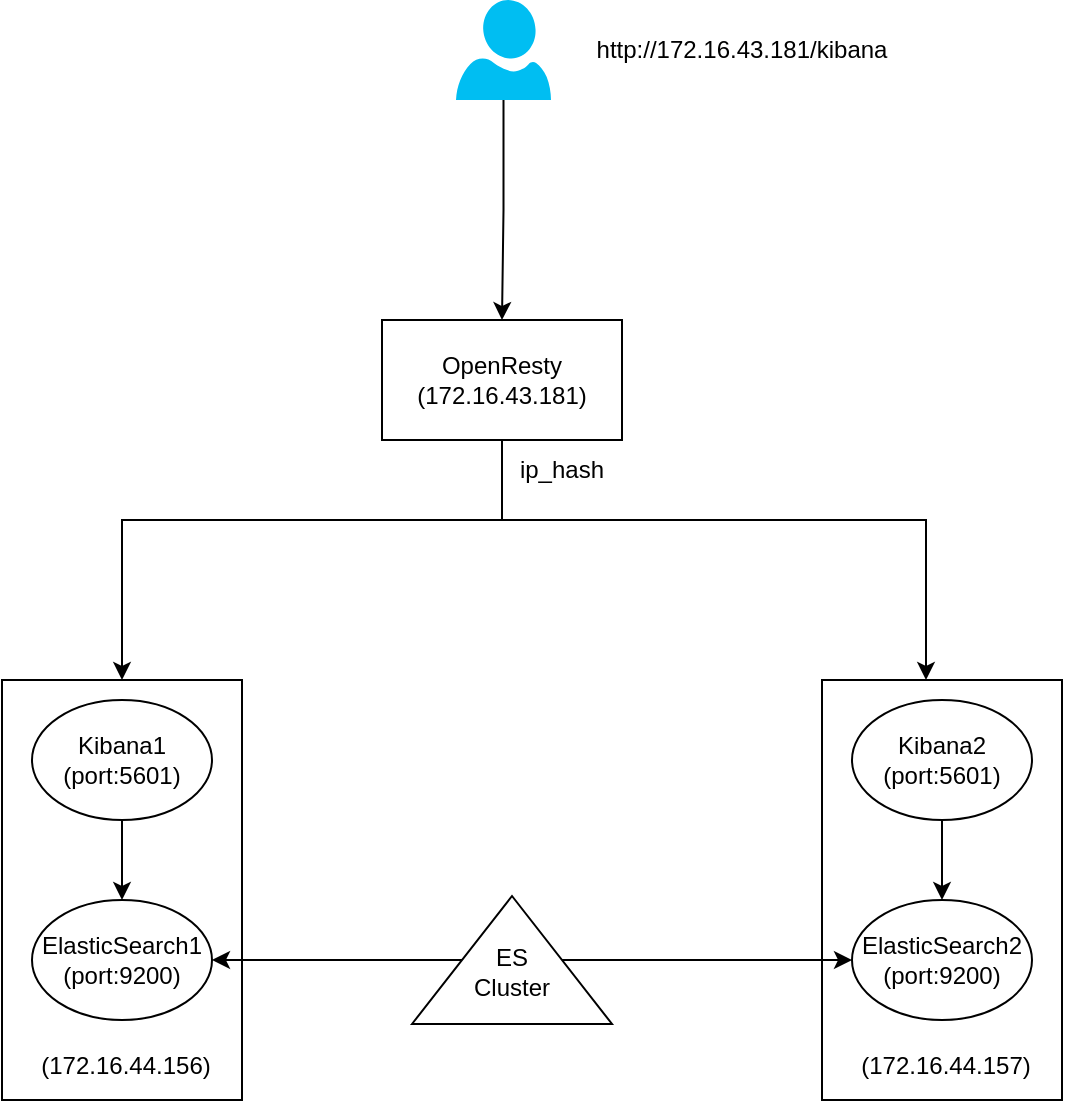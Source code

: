 <mxfile version="20.2.3" type="github">
  <diagram id="I6TFV_5f039kO9EnsUEM" name="Page-1">
    <mxGraphModel dx="1422" dy="762" grid="1" gridSize="10" guides="1" tooltips="1" connect="1" arrows="1" fold="1" page="1" pageScale="1" pageWidth="827" pageHeight="1169" math="0" shadow="0">
      <root>
        <mxCell id="0" />
        <mxCell id="1" parent="0" />
        <mxCell id="8-Tio40MnTTA8AeTwKHO-5" style="edgeStyle=orthogonalEdgeStyle;rounded=0;orthogonalLoop=1;jettySize=auto;html=1;entryX=0.5;entryY=0;entryDx=0;entryDy=0;" edge="1" parent="1" source="8-Tio40MnTTA8AeTwKHO-1">
          <mxGeometry relative="1" as="geometry">
            <mxPoint x="220" y="360" as="targetPoint" />
            <Array as="points">
              <mxPoint x="410" y="280" />
              <mxPoint x="220" y="280" />
            </Array>
          </mxGeometry>
        </mxCell>
        <mxCell id="8-Tio40MnTTA8AeTwKHO-6" style="edgeStyle=orthogonalEdgeStyle;rounded=0;orthogonalLoop=1;jettySize=auto;html=1;exitX=0.5;exitY=1;exitDx=0;exitDy=0;entryX=0.5;entryY=0;entryDx=0;entryDy=0;" edge="1" parent="1" source="8-Tio40MnTTA8AeTwKHO-1">
          <mxGeometry relative="1" as="geometry">
            <mxPoint x="622" y="360" as="targetPoint" />
            <Array as="points">
              <mxPoint x="410" y="280" />
              <mxPoint x="622" y="280" />
            </Array>
          </mxGeometry>
        </mxCell>
        <mxCell id="8-Tio40MnTTA8AeTwKHO-1" value="OpenResty&lt;br&gt;(172.16.43.181)" style="rounded=0;whiteSpace=wrap;html=1;" vertex="1" parent="1">
          <mxGeometry x="350" y="180" width="120" height="60" as="geometry" />
        </mxCell>
        <mxCell id="8-Tio40MnTTA8AeTwKHO-8" style="edgeStyle=orthogonalEdgeStyle;rounded=0;orthogonalLoop=1;jettySize=auto;html=1;" edge="1" parent="1" source="8-Tio40MnTTA8AeTwKHO-4" target="8-Tio40MnTTA8AeTwKHO-1">
          <mxGeometry relative="1" as="geometry" />
        </mxCell>
        <mxCell id="8-Tio40MnTTA8AeTwKHO-4" value="" style="verticalLabelPosition=bottom;html=1;verticalAlign=top;align=center;strokeColor=none;fillColor=#00BEF2;shape=mxgraph.azure.user;" vertex="1" parent="1">
          <mxGeometry x="387" y="20" width="47.5" height="50" as="geometry" />
        </mxCell>
        <mxCell id="8-Tio40MnTTA8AeTwKHO-7" value="ip_hash" style="text;html=1;strokeColor=none;fillColor=none;align=center;verticalAlign=middle;whiteSpace=wrap;rounded=0;" vertex="1" parent="1">
          <mxGeometry x="410" y="240" width="60" height="30" as="geometry" />
        </mxCell>
        <mxCell id="8-Tio40MnTTA8AeTwKHO-9" value="http://172.16.43.181/kibana" style="text;html=1;strokeColor=none;fillColor=none;align=center;verticalAlign=middle;whiteSpace=wrap;rounded=0;" vertex="1" parent="1">
          <mxGeometry x="434.5" y="30" width="190" height="30" as="geometry" />
        </mxCell>
        <mxCell id="8-Tio40MnTTA8AeTwKHO-15" value="" style="group" vertex="1" connectable="0" parent="1">
          <mxGeometry x="160" y="360" width="120" height="210" as="geometry" />
        </mxCell>
        <mxCell id="8-Tio40MnTTA8AeTwKHO-10" value="" style="rounded=0;whiteSpace=wrap;html=1;" vertex="1" parent="8-Tio40MnTTA8AeTwKHO-15">
          <mxGeometry width="120" height="210" as="geometry" />
        </mxCell>
        <mxCell id="8-Tio40MnTTA8AeTwKHO-11" value="Kibana1&lt;br&gt;(port:5601)" style="ellipse;whiteSpace=wrap;html=1;" vertex="1" parent="8-Tio40MnTTA8AeTwKHO-15">
          <mxGeometry x="15" y="10" width="90" height="60" as="geometry" />
        </mxCell>
        <mxCell id="8-Tio40MnTTA8AeTwKHO-12" value="ElasticSearch1&lt;br&gt;(port:9200)" style="ellipse;whiteSpace=wrap;html=1;" vertex="1" parent="8-Tio40MnTTA8AeTwKHO-15">
          <mxGeometry x="15" y="110" width="90" height="60" as="geometry" />
        </mxCell>
        <mxCell id="8-Tio40MnTTA8AeTwKHO-13" style="edgeStyle=orthogonalEdgeStyle;rounded=0;orthogonalLoop=1;jettySize=auto;html=1;entryX=0.5;entryY=0;entryDx=0;entryDy=0;" edge="1" parent="8-Tio40MnTTA8AeTwKHO-15" source="8-Tio40MnTTA8AeTwKHO-11" target="8-Tio40MnTTA8AeTwKHO-12">
          <mxGeometry relative="1" as="geometry" />
        </mxCell>
        <mxCell id="8-Tio40MnTTA8AeTwKHO-14" value="(172.16.44.156)" style="text;html=1;strokeColor=none;fillColor=none;align=center;verticalAlign=middle;whiteSpace=wrap;rounded=0;" vertex="1" parent="8-Tio40MnTTA8AeTwKHO-15">
          <mxGeometry x="32" y="178" width="60" height="30" as="geometry" />
        </mxCell>
        <mxCell id="8-Tio40MnTTA8AeTwKHO-16" value="" style="group" vertex="1" connectable="0" parent="1">
          <mxGeometry x="570" y="360" width="120" height="210" as="geometry" />
        </mxCell>
        <mxCell id="8-Tio40MnTTA8AeTwKHO-17" value="" style="rounded=0;whiteSpace=wrap;html=1;" vertex="1" parent="8-Tio40MnTTA8AeTwKHO-16">
          <mxGeometry width="120" height="210" as="geometry" />
        </mxCell>
        <mxCell id="8-Tio40MnTTA8AeTwKHO-18" value="Kibana2&lt;br&gt;(port:5601)" style="ellipse;whiteSpace=wrap;html=1;" vertex="1" parent="8-Tio40MnTTA8AeTwKHO-16">
          <mxGeometry x="15" y="10" width="90" height="60" as="geometry" />
        </mxCell>
        <mxCell id="8-Tio40MnTTA8AeTwKHO-19" value="ElasticSearch2&lt;br&gt;(port:9200)" style="ellipse;whiteSpace=wrap;html=1;" vertex="1" parent="8-Tio40MnTTA8AeTwKHO-16">
          <mxGeometry x="15" y="110" width="90" height="60" as="geometry" />
        </mxCell>
        <mxCell id="8-Tio40MnTTA8AeTwKHO-20" style="edgeStyle=orthogonalEdgeStyle;rounded=0;orthogonalLoop=1;jettySize=auto;html=1;entryX=0.5;entryY=0;entryDx=0;entryDy=0;" edge="1" parent="8-Tio40MnTTA8AeTwKHO-16" source="8-Tio40MnTTA8AeTwKHO-18" target="8-Tio40MnTTA8AeTwKHO-19">
          <mxGeometry relative="1" as="geometry" />
        </mxCell>
        <mxCell id="8-Tio40MnTTA8AeTwKHO-21" value="(172.16.44.157)" style="text;html=1;strokeColor=none;fillColor=none;align=center;verticalAlign=middle;whiteSpace=wrap;rounded=0;" vertex="1" parent="8-Tio40MnTTA8AeTwKHO-16">
          <mxGeometry x="32" y="178" width="60" height="30" as="geometry" />
        </mxCell>
        <mxCell id="8-Tio40MnTTA8AeTwKHO-23" style="edgeStyle=orthogonalEdgeStyle;rounded=0;orthogonalLoop=1;jettySize=auto;html=1;entryX=1;entryY=0.5;entryDx=0;entryDy=0;" edge="1" parent="1" source="8-Tio40MnTTA8AeTwKHO-22" target="8-Tio40MnTTA8AeTwKHO-12">
          <mxGeometry relative="1" as="geometry" />
        </mxCell>
        <mxCell id="8-Tio40MnTTA8AeTwKHO-24" style="edgeStyle=orthogonalEdgeStyle;rounded=0;orthogonalLoop=1;jettySize=auto;html=1;" edge="1" parent="1" source="8-Tio40MnTTA8AeTwKHO-22" target="8-Tio40MnTTA8AeTwKHO-19">
          <mxGeometry relative="1" as="geometry" />
        </mxCell>
        <mxCell id="8-Tio40MnTTA8AeTwKHO-22" value="" style="triangle;whiteSpace=wrap;html=1;rotation=-90;" vertex="1" parent="1">
          <mxGeometry x="383" y="450" width="64" height="100" as="geometry" />
        </mxCell>
        <mxCell id="8-Tio40MnTTA8AeTwKHO-25" value="ES &lt;br&gt;Cluster" style="text;html=1;strokeColor=none;fillColor=none;align=center;verticalAlign=middle;whiteSpace=wrap;rounded=0;" vertex="1" parent="1">
          <mxGeometry x="385" y="491" width="60" height="30" as="geometry" />
        </mxCell>
      </root>
    </mxGraphModel>
  </diagram>
</mxfile>
